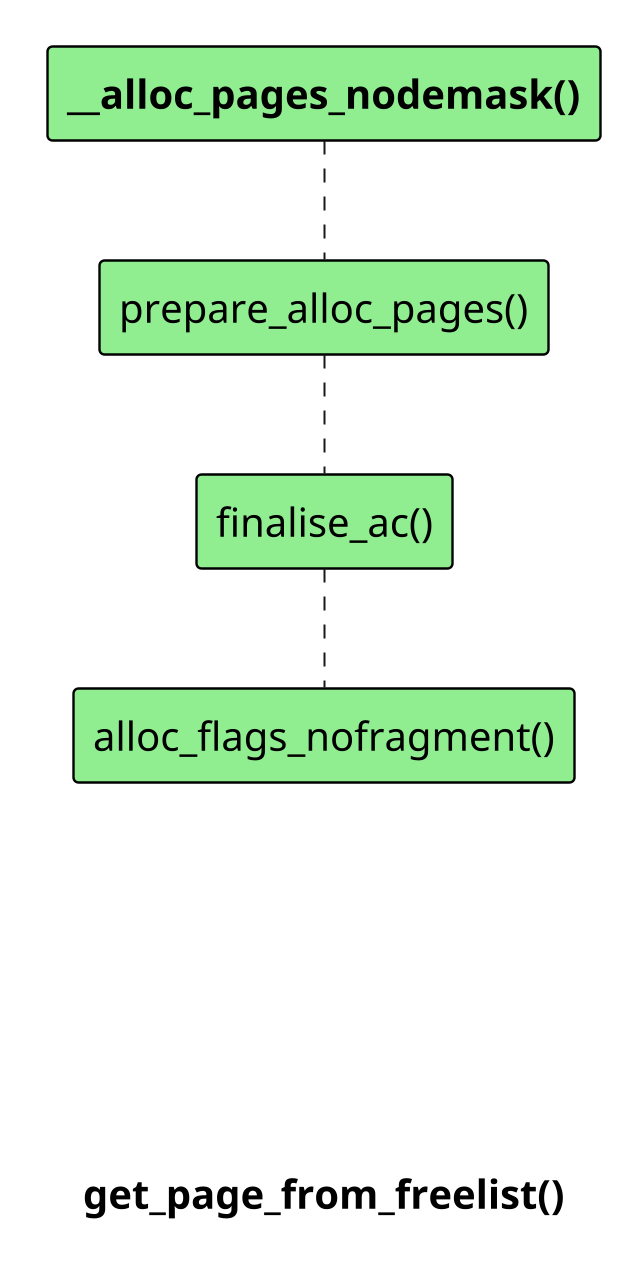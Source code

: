 @startuml

scale 2/1
skinparam ComponentStyle rectangle
skinparam Component {
    FontSize 20
    BackgroundColor LightGreen
    BorderThickness 1.2
    BorderColor black
}

skinparam Rectangle {
    FontSize 20
    BackgroundColor transparent
    BorderColor transparent
}

rectangle {
    component "**__alloc_pages_nodemask()**" as c1
    component "prepare_alloc_pages()" as c2
    component "finalise_ac()" as c3
    component "alloc_flags_nofragment()" as c4
    rectangle "**get_page_from_freelist()**" as r5

    c1-down.c2
    c2-down.c3
    c3-down.c4
    c4-down[hidden]---r5
}

@enduml
